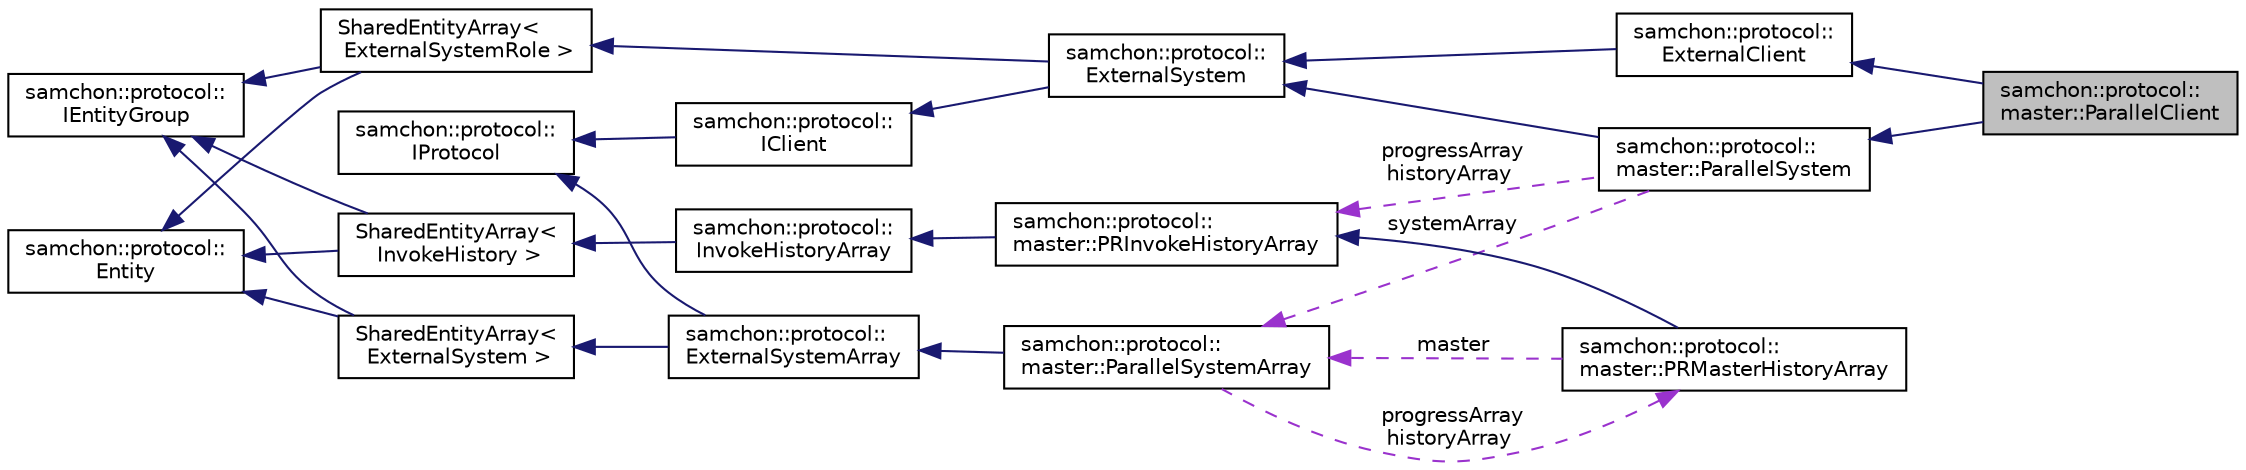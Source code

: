digraph "samchon::protocol::master::ParallelClient"
{
  edge [fontname="Helvetica",fontsize="10",labelfontname="Helvetica",labelfontsize="10"];
  node [fontname="Helvetica",fontsize="10",shape=record];
  rankdir="LR";
  Node1 [label="samchon::protocol::\lmaster::ParallelClient",height=0.2,width=0.4,color="black", fillcolor="grey75", style="filled", fontcolor="black"];
  Node2 -> Node1 [dir="back",color="midnightblue",fontsize="10",style="solid",fontname="Helvetica"];
  Node2 [label="samchon::protocol::\lmaster::ParallelSystem",height=0.2,width=0.4,color="black", fillcolor="white", style="filled",URL="$d9/d6b/classsamchon_1_1protocol_1_1master_1_1ParallelSystem.html",tooltip="A network driver for a parallel system. "];
  Node3 -> Node2 [dir="back",color="midnightblue",fontsize="10",style="solid",fontname="Helvetica"];
  Node3 [label="samchon::protocol::\lExternalSystem",height=0.2,width=0.4,color="black", fillcolor="white", style="filled",URL="$df/d42/classsamchon_1_1protocol_1_1ExternalSystem.html",tooltip="A network driver for an external system. "];
  Node4 -> Node3 [dir="back",color="midnightblue",fontsize="10",style="solid",fontname="Helvetica"];
  Node4 [label="SharedEntityArray\<\l ExternalSystemRole \>",height=0.2,width=0.4,color="black", fillcolor="white", style="filled",URL="$d4/deb/classsamchon_1_1protocol_1_1EntityGroup.html",tooltip="An Entity and a container of children Entity objects. "];
  Node5 -> Node4 [dir="back",color="midnightblue",fontsize="10",style="solid",fontname="Helvetica"];
  Node5 [label="samchon::protocol::\lEntity",height=0.2,width=0.4,color="black", fillcolor="white", style="filled",URL="$d0/d3e/classsamchon_1_1protocol_1_1Entity.html",tooltip="An entity, a standard data class. "];
  Node6 -> Node4 [dir="back",color="midnightblue",fontsize="10",style="solid",fontname="Helvetica"];
  Node6 [label="samchon::protocol::\lIEntityGroup",height=0.2,width=0.4,color="black", fillcolor="white", style="filled",URL="$d9/d4c/classsamchon_1_1protocol_1_1IEntityGroup.html",tooltip="An iternface for entity group. "];
  Node7 -> Node3 [dir="back",color="midnightblue",fontsize="10",style="solid",fontname="Helvetica"];
  Node7 [label="samchon::protocol::\lIClient",height=0.2,width=0.4,color="black", fillcolor="white", style="filled",URL="$d3/dc8/classsamchon_1_1protocol_1_1IClient.html",tooltip="An interface for a client. "];
  Node8 -> Node7 [dir="back",color="midnightblue",fontsize="10",style="solid",fontname="Helvetica"];
  Node8 [label="samchon::protocol::\lIProtocol",height=0.2,width=0.4,color="black", fillcolor="white", style="filled",URL="$d4/dcf/classsamchon_1_1protocol_1_1IProtocol.html",tooltip="An interface of Invoke message chain. "];
  Node9 -> Node2 [dir="back",color="darkorchid3",fontsize="10",style="dashed",label=" systemArray" ,fontname="Helvetica"];
  Node9 [label="samchon::protocol::\lmaster::ParallelSystemArray",height=0.2,width=0.4,color="black", fillcolor="white", style="filled",URL="$d8/d9c/classsamchon_1_1protocol_1_1master_1_1ParallelSystemArray.html",tooltip="An array of parallel system drivers. "];
  Node10 -> Node9 [dir="back",color="midnightblue",fontsize="10",style="solid",fontname="Helvetica"];
  Node10 [label="samchon::protocol::\lExternalSystemArray",height=0.2,width=0.4,color="black", fillcolor="white", style="filled",URL="$d9/dc6/classsamchon_1_1protocol_1_1ExternalSystemArray.html",tooltip="An array of ExternalSystem(s). "];
  Node11 -> Node10 [dir="back",color="midnightblue",fontsize="10",style="solid",fontname="Helvetica"];
  Node11 [label="SharedEntityArray\<\l ExternalSystem \>",height=0.2,width=0.4,color="black", fillcolor="white", style="filled",URL="$d4/deb/classsamchon_1_1protocol_1_1EntityGroup.html",tooltip="An Entity and a container of children Entity objects. "];
  Node5 -> Node11 [dir="back",color="midnightblue",fontsize="10",style="solid",fontname="Helvetica"];
  Node6 -> Node11 [dir="back",color="midnightblue",fontsize="10",style="solid",fontname="Helvetica"];
  Node8 -> Node10 [dir="back",color="midnightblue",fontsize="10",style="solid",fontname="Helvetica"];
  Node12 -> Node9 [dir="back",color="darkorchid3",fontsize="10",style="dashed",label=" progressArray\nhistoryArray" ,fontname="Helvetica"];
  Node12 [label="samchon::protocol::\lmaster::PRMasterHistoryArray",height=0.2,width=0.4,color="black", fillcolor="white", style="filled",URL="$d6/dd8/classsamchon_1_1protocol_1_1master_1_1PRMasterHistoryArray.html",tooltip="An array of invoke histories of master. "];
  Node13 -> Node12 [dir="back",color="midnightblue",fontsize="10",style="solid",fontname="Helvetica"];
  Node13 [label="samchon::protocol::\lmaster::PRInvokeHistoryArray",height=0.2,width=0.4,color="black", fillcolor="white", style="filled",URL="$df/d50/classsamchon_1_1protocol_1_1master_1_1PRInvokeHistoryArray.html",tooltip="An array of PRInvokeHistory. "];
  Node14 -> Node13 [dir="back",color="midnightblue",fontsize="10",style="solid",fontname="Helvetica"];
  Node14 [label="samchon::protocol::\lInvokeHistoryArray",height=0.2,width=0.4,color="black", fillcolor="white", style="filled",URL="$d1/d7b/classsamchon_1_1protocol_1_1InvokeHistoryArray.html",tooltip="An array of InvokeHistory. "];
  Node15 -> Node14 [dir="back",color="midnightblue",fontsize="10",style="solid",fontname="Helvetica"];
  Node15 [label="SharedEntityArray\<\l InvokeHistory \>",height=0.2,width=0.4,color="black", fillcolor="white", style="filled",URL="$d4/deb/classsamchon_1_1protocol_1_1EntityGroup.html",tooltip="An Entity and a container of children Entity objects. "];
  Node5 -> Node15 [dir="back",color="midnightblue",fontsize="10",style="solid",fontname="Helvetica"];
  Node6 -> Node15 [dir="back",color="midnightblue",fontsize="10",style="solid",fontname="Helvetica"];
  Node9 -> Node12 [dir="back",color="darkorchid3",fontsize="10",style="dashed",label=" master" ,fontname="Helvetica"];
  Node13 -> Node2 [dir="back",color="darkorchid3",fontsize="10",style="dashed",label=" progressArray\nhistoryArray" ,fontname="Helvetica"];
  Node16 -> Node1 [dir="back",color="midnightblue",fontsize="10",style="solid",fontname="Helvetica"];
  Node16 [label="samchon::protocol::\lExternalClient",height=0.2,width=0.4,color="black", fillcolor="white", style="filled",URL="$dc/dfd/classsamchon_1_1protocol_1_1ExternalClient.html",tooltip="A network driver for an external client. "];
  Node3 -> Node16 [dir="back",color="midnightblue",fontsize="10",style="solid",fontname="Helvetica"];
}
